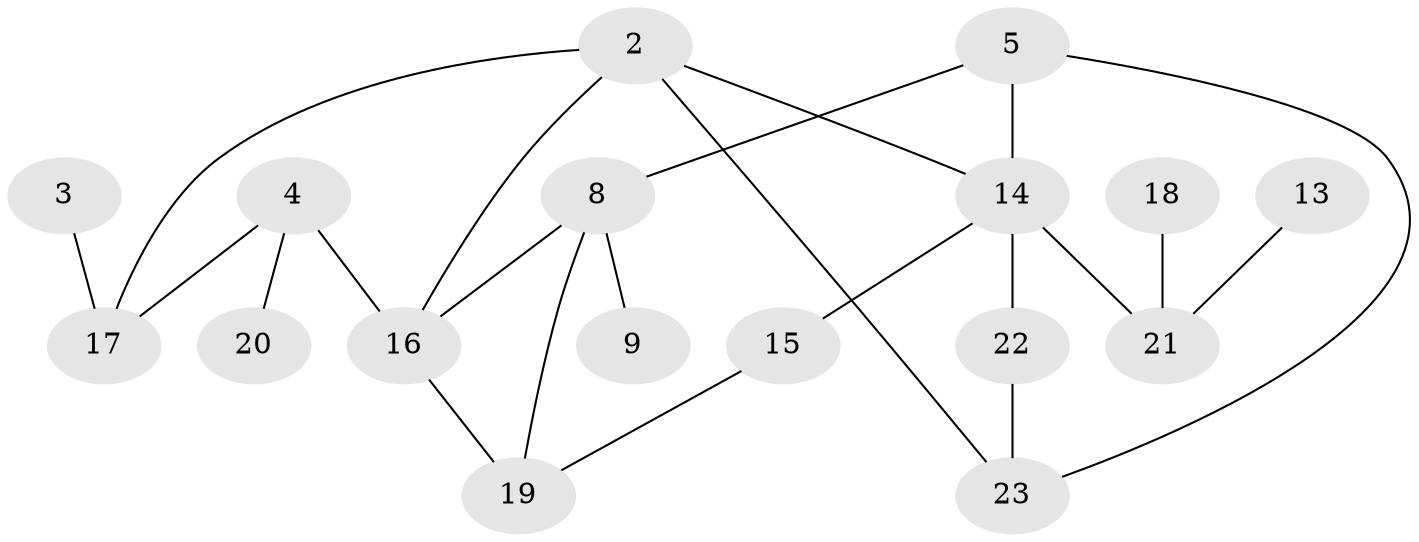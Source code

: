// original degree distribution, {3: 0.2727272727272727, 2: 0.2545454545454545, 0: 0.09090909090909091, 1: 0.23636363636363636, 5: 0.07272727272727272, 4: 0.07272727272727272}
// Generated by graph-tools (version 1.1) at 2025/35/03/04/25 23:35:54]
// undirected, 17 vertices, 22 edges
graph export_dot {
  node [color=gray90,style=filled];
  2;
  3;
  4;
  5;
  8;
  9;
  13;
  14;
  15;
  16;
  17;
  18;
  19;
  20;
  21;
  22;
  23;
  2 -- 14 [weight=1.0];
  2 -- 16 [weight=1.0];
  2 -- 17 [weight=1.0];
  2 -- 23 [weight=1.0];
  3 -- 17 [weight=1.0];
  4 -- 16 [weight=2.0];
  4 -- 17 [weight=2.0];
  4 -- 20 [weight=1.0];
  5 -- 8 [weight=1.0];
  5 -- 14 [weight=1.0];
  5 -- 23 [weight=1.0];
  8 -- 9 [weight=1.0];
  8 -- 16 [weight=1.0];
  8 -- 19 [weight=1.0];
  13 -- 21 [weight=1.0];
  14 -- 15 [weight=1.0];
  14 -- 21 [weight=3.0];
  14 -- 22 [weight=1.0];
  15 -- 19 [weight=1.0];
  16 -- 19 [weight=1.0];
  18 -- 21 [weight=2.0];
  22 -- 23 [weight=1.0];
}
